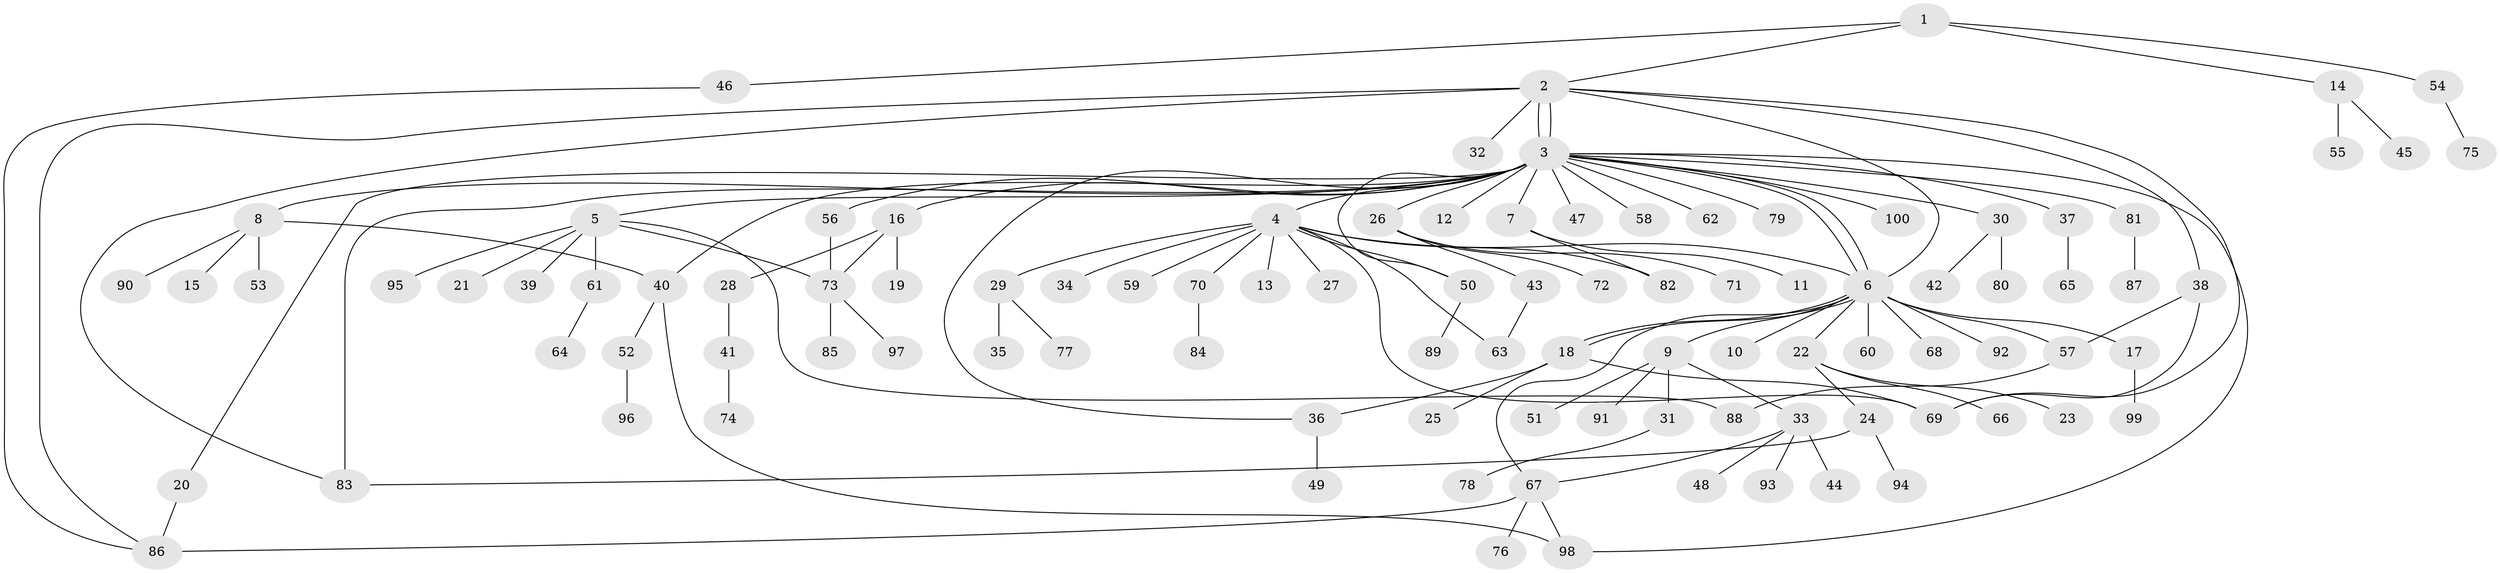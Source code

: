 // Generated by graph-tools (version 1.1) at 2025/11/02/21/25 10:11:09]
// undirected, 100 vertices, 124 edges
graph export_dot {
graph [start="1"]
  node [color=gray90,style=filled];
  1;
  2;
  3;
  4;
  5;
  6;
  7;
  8;
  9;
  10;
  11;
  12;
  13;
  14;
  15;
  16;
  17;
  18;
  19;
  20;
  21;
  22;
  23;
  24;
  25;
  26;
  27;
  28;
  29;
  30;
  31;
  32;
  33;
  34;
  35;
  36;
  37;
  38;
  39;
  40;
  41;
  42;
  43;
  44;
  45;
  46;
  47;
  48;
  49;
  50;
  51;
  52;
  53;
  54;
  55;
  56;
  57;
  58;
  59;
  60;
  61;
  62;
  63;
  64;
  65;
  66;
  67;
  68;
  69;
  70;
  71;
  72;
  73;
  74;
  75;
  76;
  77;
  78;
  79;
  80;
  81;
  82;
  83;
  84;
  85;
  86;
  87;
  88;
  89;
  90;
  91;
  92;
  93;
  94;
  95;
  96;
  97;
  98;
  99;
  100;
  1 -- 2;
  1 -- 14;
  1 -- 46;
  1 -- 54;
  2 -- 3;
  2 -- 3;
  2 -- 6;
  2 -- 32;
  2 -- 38;
  2 -- 69;
  2 -- 83;
  2 -- 86;
  3 -- 4;
  3 -- 5;
  3 -- 6;
  3 -- 6;
  3 -- 7;
  3 -- 8;
  3 -- 12;
  3 -- 16;
  3 -- 20;
  3 -- 26;
  3 -- 30;
  3 -- 36;
  3 -- 37;
  3 -- 40;
  3 -- 47;
  3 -- 50;
  3 -- 56;
  3 -- 58;
  3 -- 62;
  3 -- 79;
  3 -- 81;
  3 -- 83;
  3 -- 98;
  3 -- 100;
  4 -- 6;
  4 -- 13;
  4 -- 27;
  4 -- 29;
  4 -- 34;
  4 -- 50;
  4 -- 59;
  4 -- 63;
  4 -- 69;
  4 -- 70;
  4 -- 82;
  5 -- 21;
  5 -- 39;
  5 -- 61;
  5 -- 73;
  5 -- 88;
  5 -- 95;
  6 -- 9;
  6 -- 10;
  6 -- 17;
  6 -- 18;
  6 -- 18;
  6 -- 22;
  6 -- 57;
  6 -- 60;
  6 -- 67;
  6 -- 68;
  6 -- 92;
  7 -- 11;
  7 -- 82;
  8 -- 15;
  8 -- 40;
  8 -- 53;
  8 -- 90;
  9 -- 31;
  9 -- 33;
  9 -- 51;
  9 -- 91;
  14 -- 45;
  14 -- 55;
  16 -- 19;
  16 -- 28;
  16 -- 73;
  17 -- 99;
  18 -- 25;
  18 -- 36;
  18 -- 69;
  20 -- 86;
  22 -- 23;
  22 -- 24;
  22 -- 66;
  24 -- 83;
  24 -- 94;
  26 -- 43;
  26 -- 71;
  26 -- 72;
  28 -- 41;
  29 -- 35;
  29 -- 77;
  30 -- 42;
  30 -- 80;
  31 -- 78;
  33 -- 44;
  33 -- 48;
  33 -- 67;
  33 -- 93;
  36 -- 49;
  37 -- 65;
  38 -- 57;
  38 -- 69;
  40 -- 52;
  40 -- 98;
  41 -- 74;
  43 -- 63;
  46 -- 86;
  50 -- 89;
  52 -- 96;
  54 -- 75;
  56 -- 73;
  57 -- 88;
  61 -- 64;
  67 -- 76;
  67 -- 86;
  67 -- 98;
  70 -- 84;
  73 -- 85;
  73 -- 97;
  81 -- 87;
}
